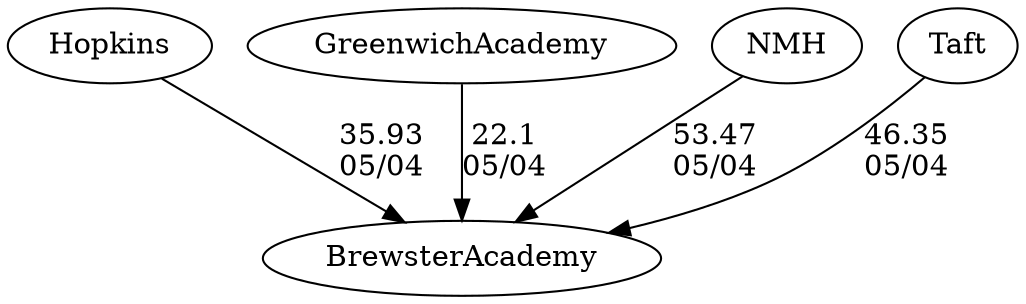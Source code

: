 digraph girls3foursBrewsterAcademy {Hopkins [URL="girls3foursHopkins.html"];GreenwichAcademy [URL="girls3foursGreenwichAcademy.html"];NMH [URL="girls3foursNMH.html"];Taft [URL="girls3foursTaft.html"];BrewsterAcademy [URL="girls3foursBrewsterAcademy.html"];NMH -> BrewsterAcademy[label="53.47
05/04", weight="47", tooltip="Founder's Day Regatta			
", URL="https://www.row2k.com/results/resultspage.cfm?UID=9400921B2CB64E59B0F43EC7E58300B4&cat=6", random="random"]; 
Taft -> BrewsterAcademy[label="46.35
05/04", weight="54", tooltip="Founder's Day Regatta			
", URL="https://www.row2k.com/results/resultspage.cfm?UID=9400921B2CB64E59B0F43EC7E58300B4&cat=6", random="random"]; 
Hopkins -> BrewsterAcademy[label="35.93
05/04", weight="65", tooltip="Founder's Day Regatta			
", URL="https://www.row2k.com/results/resultspage.cfm?UID=9400921B2CB64E59B0F43EC7E58300B4&cat=6", random="random"]; 
GreenwichAcademy -> BrewsterAcademy[label="22.1
05/04", weight="78", tooltip="Founder's Day Regatta			
", URL="https://www.row2k.com/results/resultspage.cfm?UID=9400921B2CB64E59B0F43EC7E58300B4&cat=6", random="random"]}